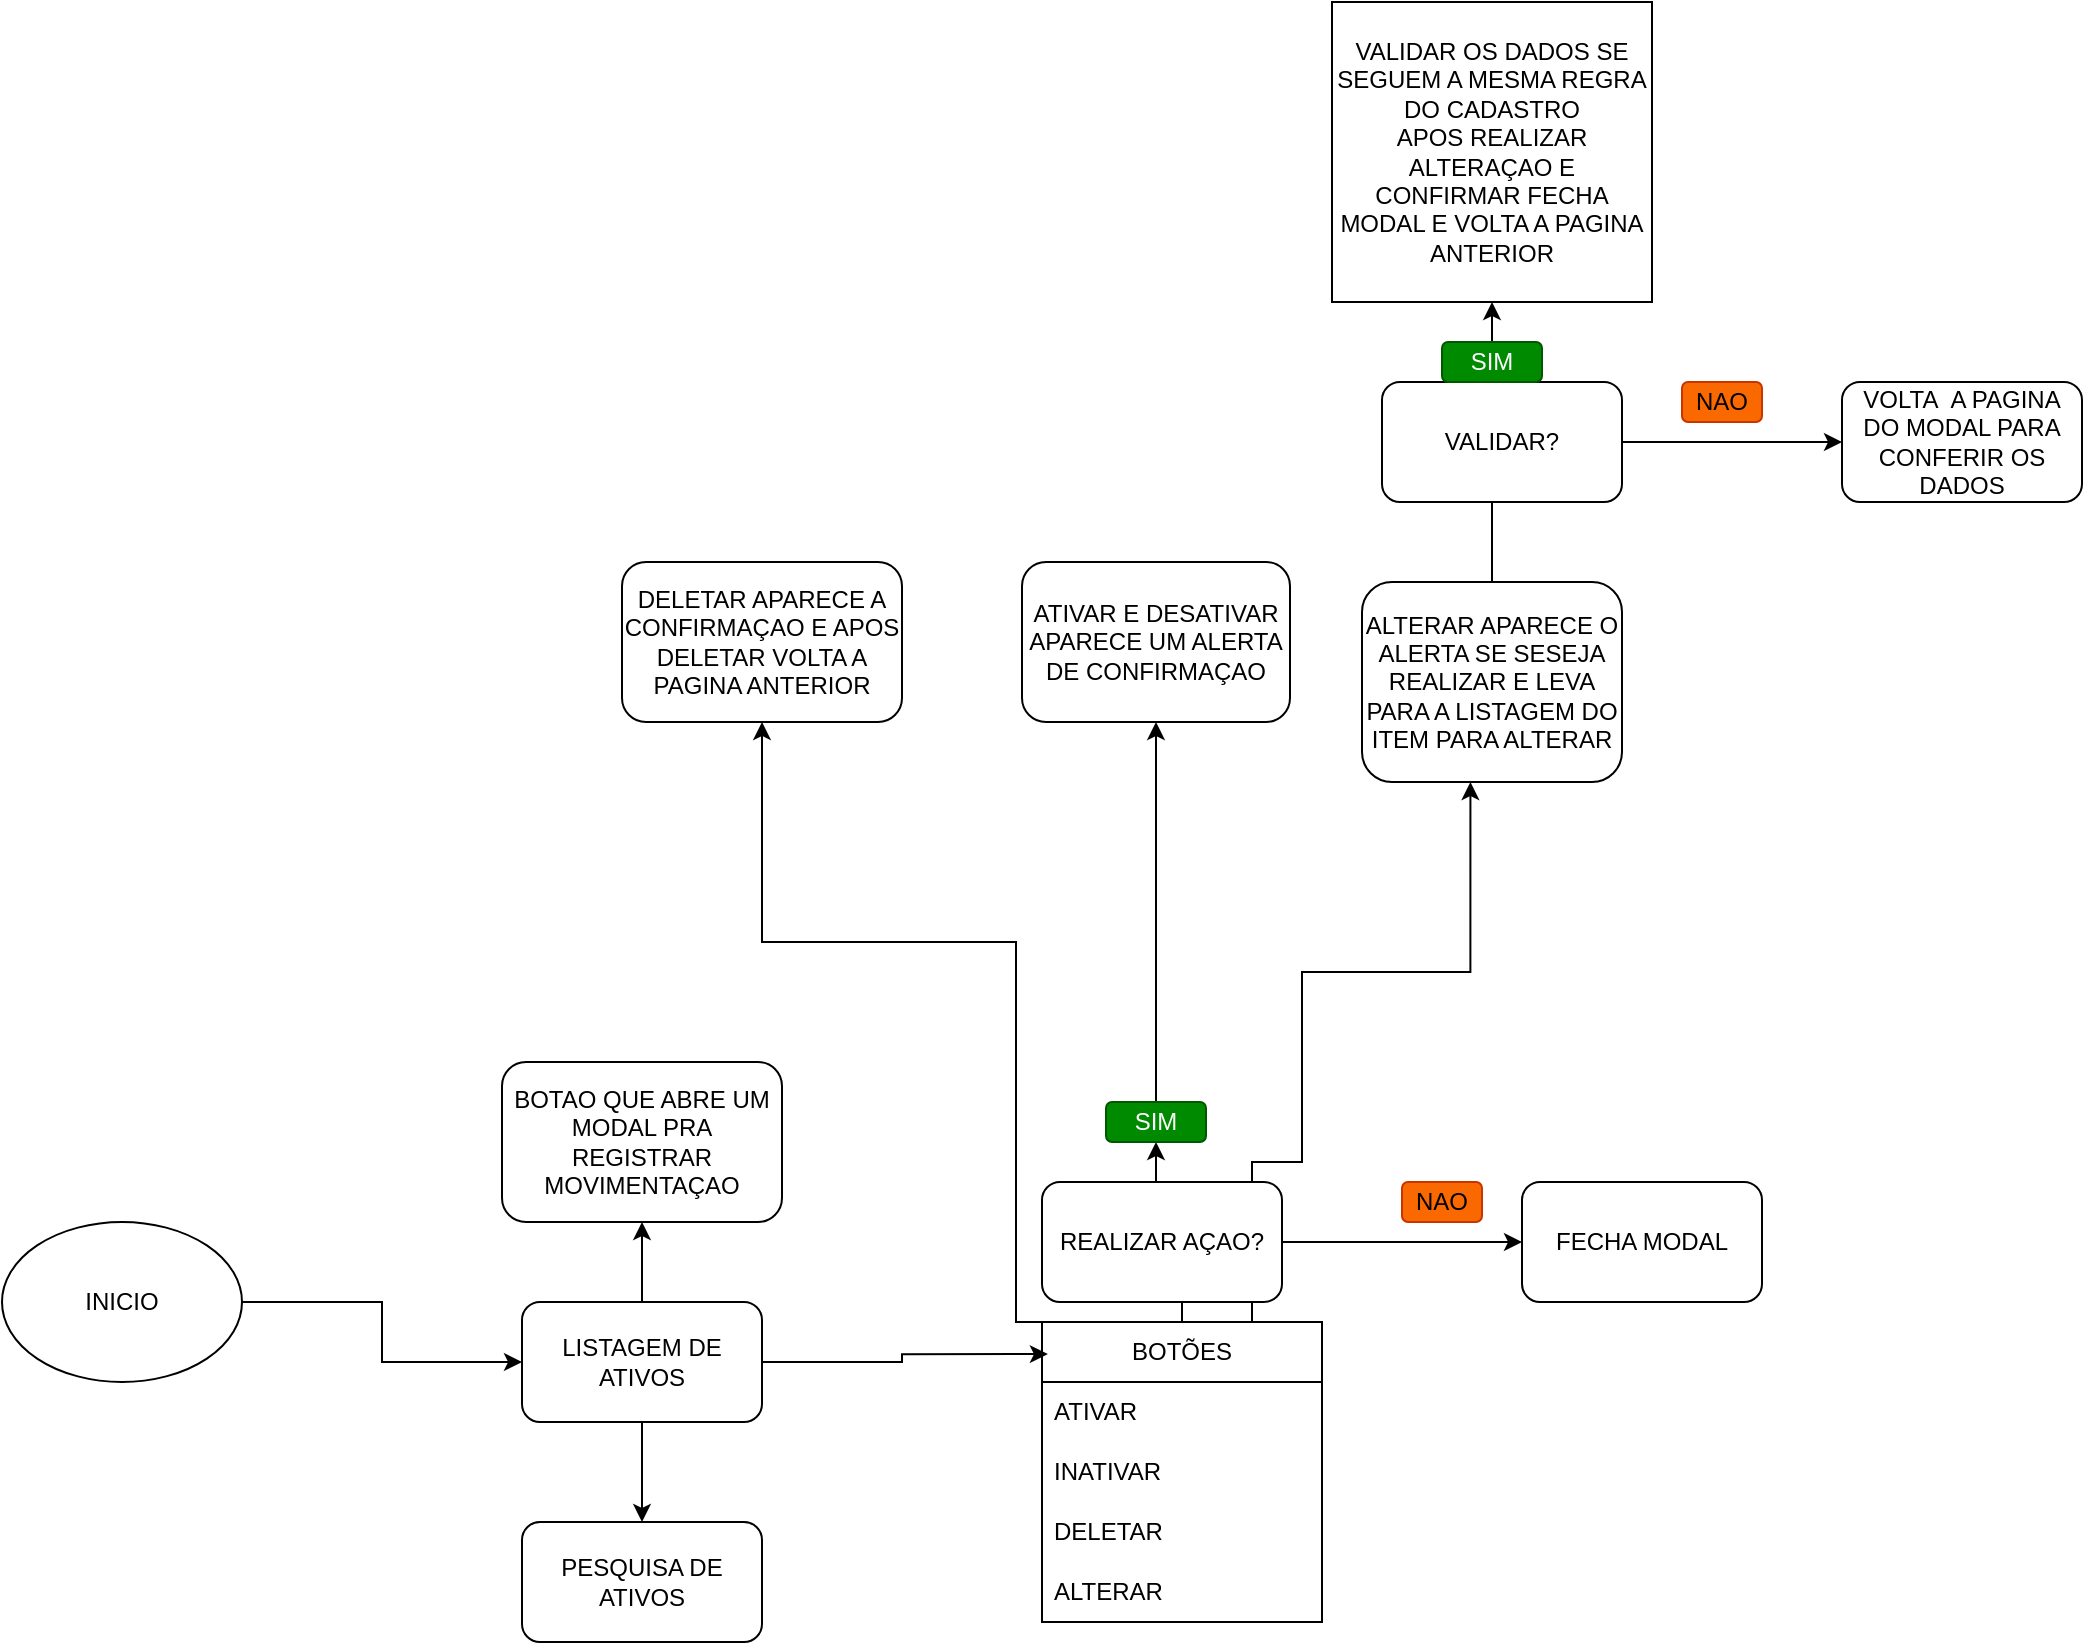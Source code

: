 <mxfile version="24.8.3">
  <diagram name="Página-1" id="NmeDe92MbPshZo_H9-bI">
    <mxGraphModel dx="2220" dy="1965" grid="1" gridSize="10" guides="1" tooltips="1" connect="1" arrows="1" fold="1" page="1" pageScale="1" pageWidth="827" pageHeight="1169" math="0" shadow="0">
      <root>
        <mxCell id="0" />
        <mxCell id="1" parent="0" />
        <mxCell id="TXb0Ds1kzOKouGfnL_CO-3" style="edgeStyle=orthogonalEdgeStyle;rounded=0;orthogonalLoop=1;jettySize=auto;html=1;exitX=1;exitY=0.5;exitDx=0;exitDy=0;" parent="1" source="TXb0Ds1kzOKouGfnL_CO-1" target="TXb0Ds1kzOKouGfnL_CO-2" edge="1">
          <mxGeometry relative="1" as="geometry" />
        </mxCell>
        <mxCell id="TXb0Ds1kzOKouGfnL_CO-1" value="INICIO" style="ellipse;whiteSpace=wrap;html=1;" parent="1" vertex="1">
          <mxGeometry x="-170" y="210" width="120" height="80" as="geometry" />
        </mxCell>
        <mxCell id="gk5JpqyUfW0jtWOqaY3z-2" style="edgeStyle=orthogonalEdgeStyle;rounded=0;orthogonalLoop=1;jettySize=auto;html=1;exitX=0.5;exitY=0;exitDx=0;exitDy=0;entryX=0.5;entryY=1;entryDx=0;entryDy=0;" edge="1" parent="1" source="TXb0Ds1kzOKouGfnL_CO-2" target="gk5JpqyUfW0jtWOqaY3z-1">
          <mxGeometry relative="1" as="geometry" />
        </mxCell>
        <mxCell id="gk5JpqyUfW0jtWOqaY3z-3" style="edgeStyle=orthogonalEdgeStyle;rounded=0;orthogonalLoop=1;jettySize=auto;html=1;exitX=0.5;exitY=1;exitDx=0;exitDy=0;" edge="1" parent="1" source="TXb0Ds1kzOKouGfnL_CO-2" target="gk5JpqyUfW0jtWOqaY3z-4">
          <mxGeometry relative="1" as="geometry">
            <mxPoint x="150" y="390" as="targetPoint" />
          </mxGeometry>
        </mxCell>
        <mxCell id="TXb0Ds1kzOKouGfnL_CO-2" value="LISTAGEM DE ATIVOS" style="rounded=1;whiteSpace=wrap;html=1;" parent="1" vertex="1">
          <mxGeometry x="90" y="250" width="120" height="60" as="geometry" />
        </mxCell>
        <mxCell id="TXb0Ds1kzOKouGfnL_CO-13" style="edgeStyle=orthogonalEdgeStyle;rounded=0;orthogonalLoop=1;jettySize=auto;html=1;exitX=0.5;exitY=0;exitDx=0;exitDy=0;entryX=0.5;entryY=1;entryDx=0;entryDy=0;" parent="1" source="TXb0Ds1kzOKouGfnL_CO-20" target="TXb0Ds1kzOKouGfnL_CO-12" edge="1">
          <mxGeometry relative="1" as="geometry" />
        </mxCell>
        <mxCell id="TXb0Ds1kzOKouGfnL_CO-14" style="edgeStyle=orthogonalEdgeStyle;rounded=0;orthogonalLoop=1;jettySize=auto;html=1;exitX=0.75;exitY=0;exitDx=0;exitDy=0;entryX=0.417;entryY=1;entryDx=0;entryDy=0;entryPerimeter=0;" parent="1" source="TXb0Ds1kzOKouGfnL_CO-6" target="TXb0Ds1kzOKouGfnL_CO-15" edge="1">
          <mxGeometry relative="1" as="geometry">
            <mxPoint x="530" y="-40" as="targetPoint" />
            <Array as="points">
              <mxPoint x="480" y="180" />
              <mxPoint x="480" y="85" />
              <mxPoint x="564" y="85" />
            </Array>
          </mxGeometry>
        </mxCell>
        <mxCell id="TXb0Ds1kzOKouGfnL_CO-18" style="edgeStyle=orthogonalEdgeStyle;rounded=0;orthogonalLoop=1;jettySize=auto;html=1;exitX=0;exitY=0;exitDx=0;exitDy=0;" parent="1" source="TXb0Ds1kzOKouGfnL_CO-6" target="TXb0Ds1kzOKouGfnL_CO-19" edge="1">
          <mxGeometry relative="1" as="geometry">
            <mxPoint x="220" y="-70" as="targetPoint" />
            <Array as="points">
              <mxPoint x="337" y="70" />
              <mxPoint x="210" y="70" />
            </Array>
          </mxGeometry>
        </mxCell>
        <mxCell id="TXb0Ds1kzOKouGfnL_CO-6" value="BOTÕES" style="swimlane;fontStyle=0;childLayout=stackLayout;horizontal=1;startSize=30;horizontalStack=0;resizeParent=1;resizeParentMax=0;resizeLast=0;collapsible=1;marginBottom=0;whiteSpace=wrap;html=1;" parent="1" vertex="1">
          <mxGeometry x="350" y="260" width="140" height="150" as="geometry" />
        </mxCell>
        <mxCell id="TXb0Ds1kzOKouGfnL_CO-7" value="ATIVAR" style="text;strokeColor=none;fillColor=none;align=left;verticalAlign=middle;spacingLeft=4;spacingRight=4;overflow=hidden;points=[[0,0.5],[1,0.5]];portConstraint=eastwest;rotatable=0;whiteSpace=wrap;html=1;" parent="TXb0Ds1kzOKouGfnL_CO-6" vertex="1">
          <mxGeometry y="30" width="140" height="30" as="geometry" />
        </mxCell>
        <mxCell id="TXb0Ds1kzOKouGfnL_CO-8" value="INATIVAR" style="text;strokeColor=none;fillColor=none;align=left;verticalAlign=middle;spacingLeft=4;spacingRight=4;overflow=hidden;points=[[0,0.5],[1,0.5]];portConstraint=eastwest;rotatable=0;whiteSpace=wrap;html=1;" parent="TXb0Ds1kzOKouGfnL_CO-6" vertex="1">
          <mxGeometry y="60" width="140" height="30" as="geometry" />
        </mxCell>
        <mxCell id="TXb0Ds1kzOKouGfnL_CO-9" value="DELETAR" style="text;strokeColor=none;fillColor=none;align=left;verticalAlign=middle;spacingLeft=4;spacingRight=4;overflow=hidden;points=[[0,0.5],[1,0.5]];portConstraint=eastwest;rotatable=0;whiteSpace=wrap;html=1;" parent="TXb0Ds1kzOKouGfnL_CO-6" vertex="1">
          <mxGeometry y="90" width="140" height="30" as="geometry" />
        </mxCell>
        <mxCell id="TXb0Ds1kzOKouGfnL_CO-10" value="ALTERAR" style="text;strokeColor=none;fillColor=none;align=left;verticalAlign=middle;spacingLeft=4;spacingRight=4;overflow=hidden;points=[[0,0.5],[1,0.5]];portConstraint=eastwest;rotatable=0;whiteSpace=wrap;html=1;" parent="TXb0Ds1kzOKouGfnL_CO-6" vertex="1">
          <mxGeometry y="120" width="140" height="30" as="geometry" />
        </mxCell>
        <mxCell id="TXb0Ds1kzOKouGfnL_CO-11" style="edgeStyle=orthogonalEdgeStyle;rounded=0;orthogonalLoop=1;jettySize=auto;html=1;exitX=1;exitY=0.5;exitDx=0;exitDy=0;entryX=0.021;entryY=0.107;entryDx=0;entryDy=0;entryPerimeter=0;" parent="1" source="TXb0Ds1kzOKouGfnL_CO-2" target="TXb0Ds1kzOKouGfnL_CO-6" edge="1">
          <mxGeometry relative="1" as="geometry" />
        </mxCell>
        <mxCell id="TXb0Ds1kzOKouGfnL_CO-12" value="ATIVAR E DESATIVAR APARECE UM ALERTA DE CONFIRMAÇAO" style="rounded=1;whiteSpace=wrap;html=1;" parent="1" vertex="1">
          <mxGeometry x="340" y="-120" width="134" height="80" as="geometry" />
        </mxCell>
        <mxCell id="TXb0Ds1kzOKouGfnL_CO-17" style="edgeStyle=orthogonalEdgeStyle;rounded=0;orthogonalLoop=1;jettySize=auto;html=1;exitX=0.5;exitY=0;exitDx=0;exitDy=0;entryX=0.5;entryY=1;entryDx=0;entryDy=0;" parent="1" source="TXb0Ds1kzOKouGfnL_CO-15" target="TXb0Ds1kzOKouGfnL_CO-16" edge="1">
          <mxGeometry relative="1" as="geometry" />
        </mxCell>
        <mxCell id="TXb0Ds1kzOKouGfnL_CO-15" value="ALTERAR APARECE O ALERTA SE SESEJA REALIZAR E LEVA PARA A LISTAGEM DO ITEM PARA ALTERAR" style="rounded=1;whiteSpace=wrap;html=1;" parent="1" vertex="1">
          <mxGeometry x="510" y="-110" width="130" height="100" as="geometry" />
        </mxCell>
        <mxCell id="TXb0Ds1kzOKouGfnL_CO-16" value="&lt;div&gt;VALIDAR OS DADOS SE SEGUEM A MESMA REGRA DO CADASTRO&lt;/div&gt;APOS REALIZAR ALTERAÇAO E CONFIRMAR FECHA MODAL E VOLTA A PAGINA ANTERIOR" style="rounded=0;whiteSpace=wrap;html=1;" parent="1" vertex="1">
          <mxGeometry x="495" y="-400" width="160" height="150" as="geometry" />
        </mxCell>
        <mxCell id="TXb0Ds1kzOKouGfnL_CO-19" value="DELETAR APARECE A CONFIRMAÇAO E APOS DELETAR VOLTA A PAGINA ANTERIOR" style="rounded=1;whiteSpace=wrap;html=1;" parent="1" vertex="1">
          <mxGeometry x="140" y="-120" width="140" height="80" as="geometry" />
        </mxCell>
        <mxCell id="TXb0Ds1kzOKouGfnL_CO-21" value="" style="edgeStyle=orthogonalEdgeStyle;rounded=0;orthogonalLoop=1;jettySize=auto;html=1;exitX=0.5;exitY=0;exitDx=0;exitDy=0;entryX=0.5;entryY=1;entryDx=0;entryDy=0;" parent="1" source="TXb0Ds1kzOKouGfnL_CO-6" target="TXb0Ds1kzOKouGfnL_CO-20" edge="1">
          <mxGeometry relative="1" as="geometry">
            <mxPoint x="407" y="180" as="sourcePoint" />
            <mxPoint x="407" y="-40" as="targetPoint" />
          </mxGeometry>
        </mxCell>
        <mxCell id="TXb0Ds1kzOKouGfnL_CO-20" value="SIM" style="rounded=1;whiteSpace=wrap;html=1;fillColor=#008a00;fontColor=#ffffff;strokeColor=#005700;" parent="1" vertex="1">
          <mxGeometry x="382" y="150" width="50" height="20" as="geometry" />
        </mxCell>
        <mxCell id="TXb0Ds1kzOKouGfnL_CO-24" style="edgeStyle=orthogonalEdgeStyle;rounded=0;orthogonalLoop=1;jettySize=auto;html=1;exitX=1;exitY=0.5;exitDx=0;exitDy=0;entryX=0;entryY=0.5;entryDx=0;entryDy=0;" parent="1" source="TXb0Ds1kzOKouGfnL_CO-22" target="TXb0Ds1kzOKouGfnL_CO-26" edge="1">
          <mxGeometry relative="1" as="geometry">
            <mxPoint x="640" y="220" as="targetPoint" />
          </mxGeometry>
        </mxCell>
        <mxCell id="TXb0Ds1kzOKouGfnL_CO-22" value="REALIZAR AÇAO?" style="rounded=1;whiteSpace=wrap;html=1;" parent="1" vertex="1">
          <mxGeometry x="350" y="190" width="120" height="60" as="geometry" />
        </mxCell>
        <mxCell id="TXb0Ds1kzOKouGfnL_CO-25" value="NAO" style="rounded=1;whiteSpace=wrap;html=1;fillColor=#fa6800;fontColor=#000000;strokeColor=#C73500;" parent="1" vertex="1">
          <mxGeometry x="530" y="190" width="40" height="20" as="geometry" />
        </mxCell>
        <mxCell id="TXb0Ds1kzOKouGfnL_CO-26" value="FECHA MODAL" style="rounded=1;whiteSpace=wrap;html=1;" parent="1" vertex="1">
          <mxGeometry x="590" y="190" width="120" height="60" as="geometry" />
        </mxCell>
        <mxCell id="TXb0Ds1kzOKouGfnL_CO-31" style="edgeStyle=orthogonalEdgeStyle;rounded=0;orthogonalLoop=1;jettySize=auto;html=1;exitX=1;exitY=0.5;exitDx=0;exitDy=0;" parent="1" source="TXb0Ds1kzOKouGfnL_CO-28" target="TXb0Ds1kzOKouGfnL_CO-32" edge="1">
          <mxGeometry relative="1" as="geometry">
            <mxPoint x="770" y="-180" as="targetPoint" />
          </mxGeometry>
        </mxCell>
        <mxCell id="TXb0Ds1kzOKouGfnL_CO-28" value="VALIDAR?" style="rounded=1;whiteSpace=wrap;html=1;" parent="1" vertex="1">
          <mxGeometry x="520" y="-210" width="120" height="60" as="geometry" />
        </mxCell>
        <mxCell id="TXb0Ds1kzOKouGfnL_CO-29" value="SIM" style="rounded=1;whiteSpace=wrap;html=1;fillColor=#008a00;fontColor=#ffffff;strokeColor=#005700;" parent="1" vertex="1">
          <mxGeometry x="550" y="-230" width="50" height="20" as="geometry" />
        </mxCell>
        <mxCell id="TXb0Ds1kzOKouGfnL_CO-30" value="NAO" style="rounded=1;whiteSpace=wrap;html=1;fillColor=#fa6800;fontColor=#000000;strokeColor=#C73500;" parent="1" vertex="1">
          <mxGeometry x="670" y="-210" width="40" height="20" as="geometry" />
        </mxCell>
        <mxCell id="TXb0Ds1kzOKouGfnL_CO-32" value="VOLTA&amp;nbsp; A PAGINA DO MODAL PARA CONFERIR OS DADOS" style="rounded=1;whiteSpace=wrap;html=1;" parent="1" vertex="1">
          <mxGeometry x="750" y="-210" width="120" height="60" as="geometry" />
        </mxCell>
        <mxCell id="gk5JpqyUfW0jtWOqaY3z-1" value="BOTAO QUE ABRE UM MODAL PRA REGISTRAR MOVIMENTAÇAO" style="rounded=1;whiteSpace=wrap;html=1;" vertex="1" parent="1">
          <mxGeometry x="80" y="130" width="140" height="80" as="geometry" />
        </mxCell>
        <mxCell id="gk5JpqyUfW0jtWOqaY3z-4" value="PESQUISA DE ATIVOS" style="rounded=1;whiteSpace=wrap;html=1;" vertex="1" parent="1">
          <mxGeometry x="90" y="360" width="120" height="60" as="geometry" />
        </mxCell>
      </root>
    </mxGraphModel>
  </diagram>
</mxfile>
